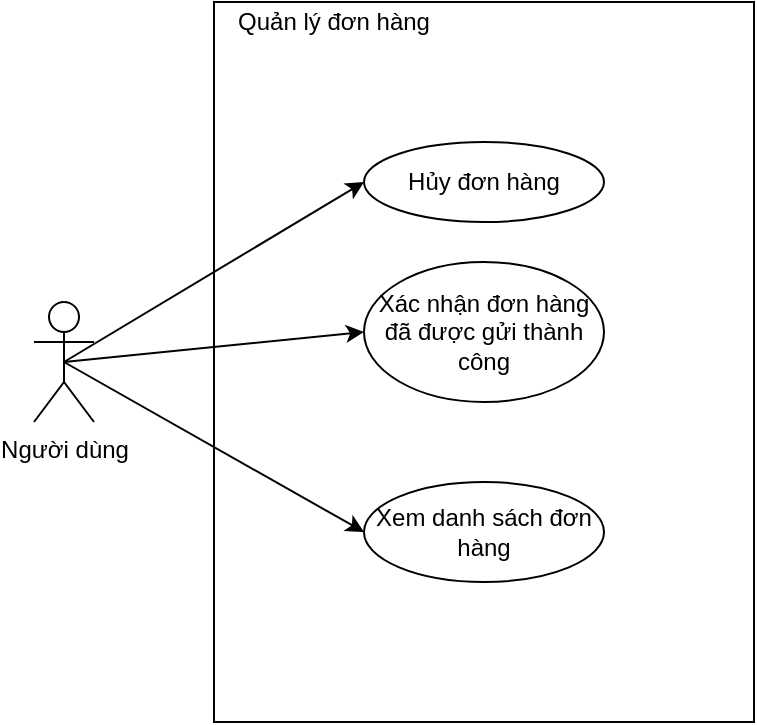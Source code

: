 <mxfile version="11.1.4" type="device"><diagram id="ZacapxjqnLiYobOUKyRE" name="Page-1"><mxGraphModel dx="1086" dy="848" grid="0" gridSize="10" guides="1" tooltips="1" connect="1" arrows="1" fold="1" page="0" pageScale="1" pageWidth="850" pageHeight="1100" math="0" shadow="0"><root><mxCell id="0"/><mxCell id="1" parent="0"/><mxCell id="ZZwbwEnDB_oQfdP7CrDa-1" value="" style="rounded=0;whiteSpace=wrap;html=1;" vertex="1" parent="1"><mxGeometry x="260" y="100" width="270" height="360" as="geometry"/></mxCell><mxCell id="ZZwbwEnDB_oQfdP7CrDa-2" value="Quản lý đơn hàng" style="text;html=1;strokeColor=none;fillColor=none;align=center;verticalAlign=middle;whiteSpace=wrap;rounded=0;" vertex="1" parent="1"><mxGeometry x="260" y="100" width="120" height="20" as="geometry"/></mxCell><mxCell id="ZZwbwEnDB_oQfdP7CrDa-12" value="Người dùng" style="shape=umlActor;verticalLabelPosition=bottom;labelBackgroundColor=#ffffff;verticalAlign=top;html=1;outlineConnect=0;" vertex="1" parent="1"><mxGeometry x="170" y="250" width="30" height="60" as="geometry"/></mxCell><mxCell id="ZZwbwEnDB_oQfdP7CrDa-13" value="Hủy đơn hàng" style="ellipse;whiteSpace=wrap;html=1;" vertex="1" parent="1"><mxGeometry x="335" y="170" width="120" height="40" as="geometry"/></mxCell><mxCell id="ZZwbwEnDB_oQfdP7CrDa-14" value="Xem danh sách đơn hàng" style="ellipse;whiteSpace=wrap;html=1;" vertex="1" parent="1"><mxGeometry x="335" y="340" width="120" height="50" as="geometry"/></mxCell><mxCell id="ZZwbwEnDB_oQfdP7CrDa-15" value="Xác nhận đơn hàng đã được gửi thành công" style="ellipse;whiteSpace=wrap;html=1;" vertex="1" parent="1"><mxGeometry x="335" y="230" width="120" height="70" as="geometry"/></mxCell><mxCell id="ZZwbwEnDB_oQfdP7CrDa-16" value="" style="endArrow=classic;html=1;exitX=0.5;exitY=0.5;exitDx=0;exitDy=0;exitPerimeter=0;entryX=0;entryY=0.5;entryDx=0;entryDy=0;" edge="1" parent="1" source="ZZwbwEnDB_oQfdP7CrDa-12" target="ZZwbwEnDB_oQfdP7CrDa-13"><mxGeometry width="50" height="50" relative="1" as="geometry"><mxPoint x="180" y="230" as="sourcePoint"/><mxPoint x="230" y="180" as="targetPoint"/></mxGeometry></mxCell><mxCell id="ZZwbwEnDB_oQfdP7CrDa-17" value="" style="endArrow=classic;html=1;exitX=0.5;exitY=0.5;exitDx=0;exitDy=0;exitPerimeter=0;entryX=0;entryY=0.5;entryDx=0;entryDy=0;" edge="1" parent="1" source="ZZwbwEnDB_oQfdP7CrDa-12" target="ZZwbwEnDB_oQfdP7CrDa-15"><mxGeometry width="50" height="50" relative="1" as="geometry"><mxPoint x="250" y="300" as="sourcePoint"/><mxPoint x="300" y="250" as="targetPoint"/></mxGeometry></mxCell><mxCell id="ZZwbwEnDB_oQfdP7CrDa-18" value="" style="endArrow=classic;html=1;exitX=0.5;exitY=0.5;exitDx=0;exitDy=0;exitPerimeter=0;entryX=0;entryY=0.5;entryDx=0;entryDy=0;" edge="1" parent="1" source="ZZwbwEnDB_oQfdP7CrDa-12" target="ZZwbwEnDB_oQfdP7CrDa-14"><mxGeometry width="50" height="50" relative="1" as="geometry"><mxPoint x="290" y="390" as="sourcePoint"/><mxPoint x="340" y="340" as="targetPoint"/></mxGeometry></mxCell></root></mxGraphModel></diagram></mxfile>
